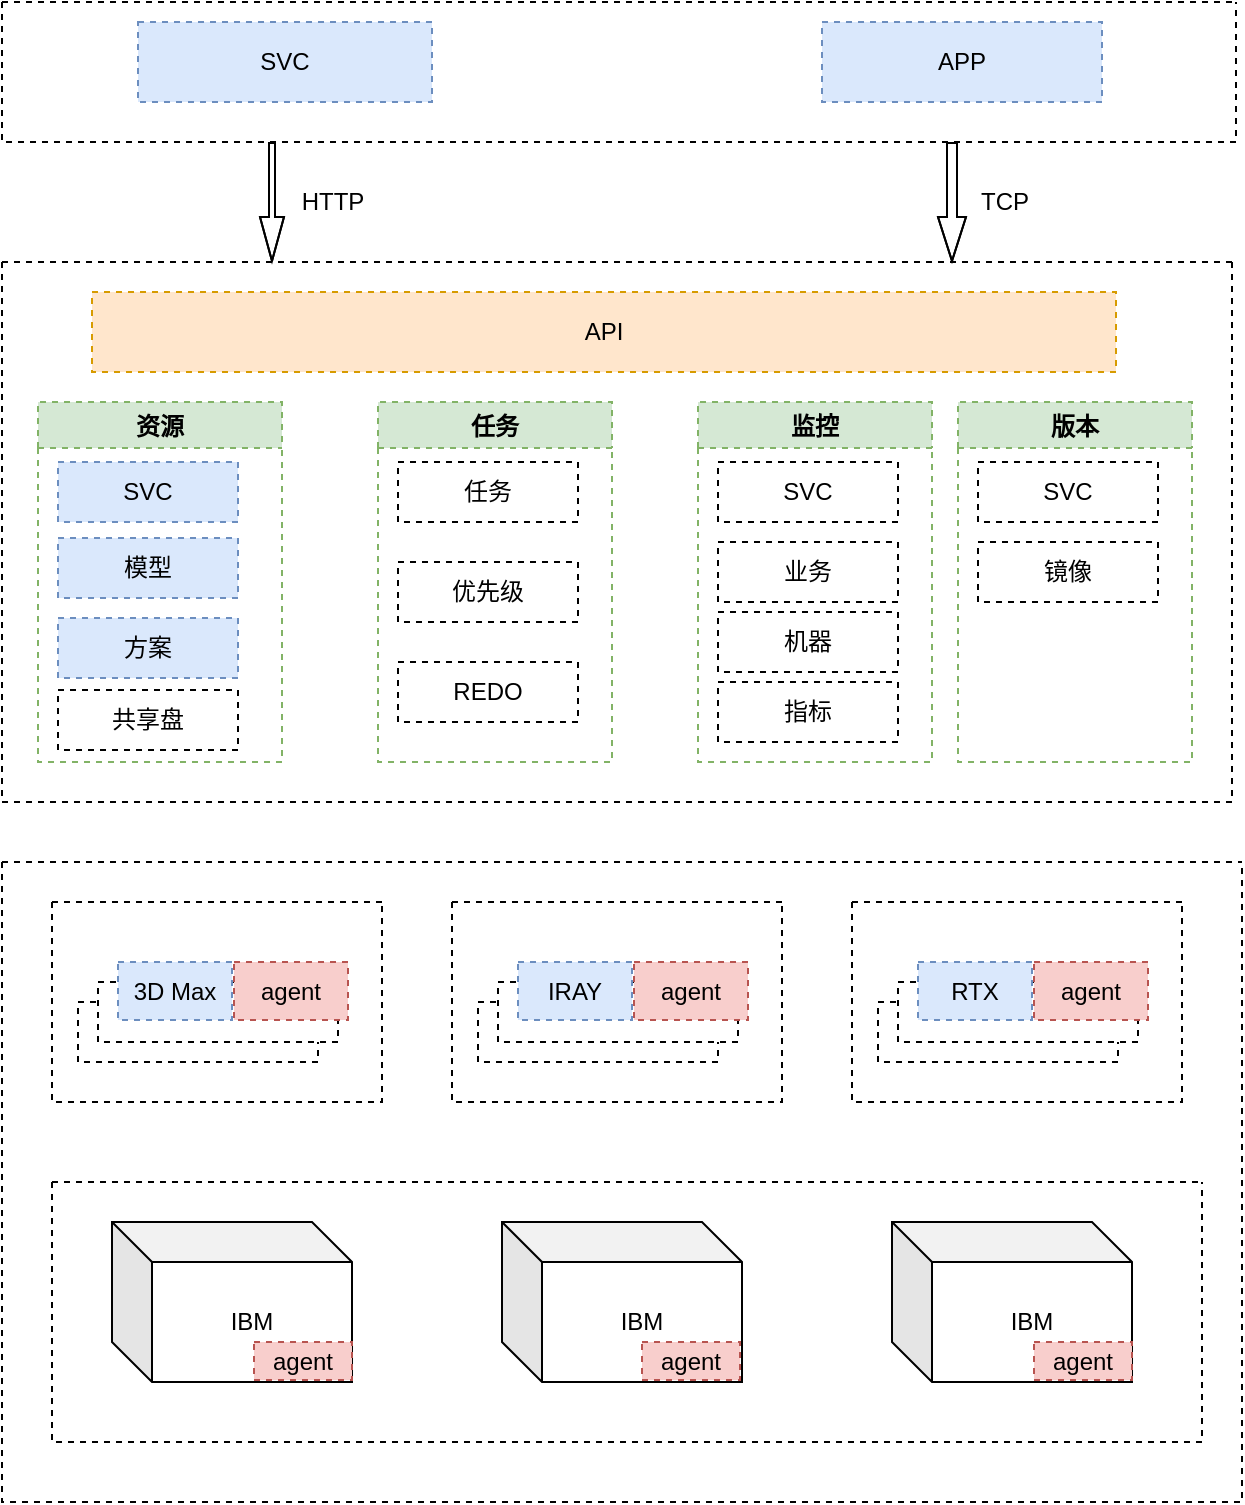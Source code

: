 <mxfile version="16.6.1" type="github">
  <diagram id="BK4z0_IA1mldwes4Jv54" name="Page-1">
    <mxGraphModel dx="1426" dy="769" grid="1" gridSize="10" guides="1" tooltips="1" connect="1" arrows="1" fold="1" page="1" pageScale="1" pageWidth="850" pageHeight="1100" math="0" shadow="0">
      <root>
        <mxCell id="0" />
        <mxCell id="1" parent="0" />
        <mxCell id="-SnZ731ViB_-0mU_OlMq-2" value="IBM" style="shape=cube;whiteSpace=wrap;html=1;boundedLbl=1;backgroundOutline=1;darkOpacity=0.05;darkOpacity2=0.1;" parent="1" vertex="1">
          <mxGeometry x="190" y="610" width="120" height="80" as="geometry" />
        </mxCell>
        <mxCell id="-SnZ731ViB_-0mU_OlMq-3" value="IBM" style="shape=cube;whiteSpace=wrap;html=1;boundedLbl=1;backgroundOutline=1;darkOpacity=0.05;darkOpacity2=0.1;" parent="1" vertex="1">
          <mxGeometry x="385" y="610" width="120" height="80" as="geometry" />
        </mxCell>
        <mxCell id="-SnZ731ViB_-0mU_OlMq-4" value="IBM" style="shape=cube;whiteSpace=wrap;html=1;boundedLbl=1;backgroundOutline=1;darkOpacity=0.05;darkOpacity2=0.1;" parent="1" vertex="1">
          <mxGeometry x="580" y="610" width="120" height="80" as="geometry" />
        </mxCell>
        <mxCell id="AgTSEnusUw7WsUI41jvv-1" value="" style="swimlane;startSize=0;dashed=1;" vertex="1" parent="1">
          <mxGeometry x="135" y="430" width="620" height="320" as="geometry" />
        </mxCell>
        <mxCell id="AgTSEnusUw7WsUI41jvv-3" value="" style="swimlane;startSize=0;dashed=1;" vertex="1" parent="AgTSEnusUw7WsUI41jvv-1">
          <mxGeometry x="25" y="160" width="575" height="130" as="geometry" />
        </mxCell>
        <mxCell id="AgTSEnusUw7WsUI41jvv-7" value="" style="swimlane;startSize=0;dashed=1;" vertex="1" parent="AgTSEnusUw7WsUI41jvv-1">
          <mxGeometry x="25" y="20" width="165" height="100" as="geometry" />
        </mxCell>
        <mxCell id="AgTSEnusUw7WsUI41jvv-8" value="" style="rounded=0;whiteSpace=wrap;html=1;dashed=1;" vertex="1" parent="AgTSEnusUw7WsUI41jvv-7">
          <mxGeometry x="13" y="50" width="120" height="30" as="geometry" />
        </mxCell>
        <mxCell id="AgTSEnusUw7WsUI41jvv-9" value="" style="rounded=0;whiteSpace=wrap;html=1;dashed=1;" vertex="1" parent="1">
          <mxGeometry x="183" y="490" width="120" height="30" as="geometry" />
        </mxCell>
        <mxCell id="AgTSEnusUw7WsUI41jvv-10" value="3D Max" style="rounded=0;whiteSpace=wrap;html=1;dashed=1;fillColor=#dae8fc;strokeColor=#6c8ebf;" vertex="1" parent="1">
          <mxGeometry x="193" y="480" width="57" height="29" as="geometry" />
        </mxCell>
        <mxCell id="AgTSEnusUw7WsUI41jvv-11" value="" style="swimlane;startSize=0;dashed=1;" vertex="1" parent="1">
          <mxGeometry x="360" y="450" width="165" height="100" as="geometry" />
        </mxCell>
        <mxCell id="AgTSEnusUw7WsUI41jvv-12" value="" style="rounded=0;whiteSpace=wrap;html=1;dashed=1;" vertex="1" parent="AgTSEnusUw7WsUI41jvv-11">
          <mxGeometry x="13" y="50" width="120" height="30" as="geometry" />
        </mxCell>
        <mxCell id="AgTSEnusUw7WsUI41jvv-13" value="" style="rounded=0;whiteSpace=wrap;html=1;dashed=1;" vertex="1" parent="1">
          <mxGeometry x="383" y="490" width="120" height="30" as="geometry" />
        </mxCell>
        <mxCell id="AgTSEnusUw7WsUI41jvv-15" value="" style="swimlane;startSize=0;dashed=1;" vertex="1" parent="1">
          <mxGeometry x="560" y="450" width="165" height="100" as="geometry" />
        </mxCell>
        <mxCell id="AgTSEnusUw7WsUI41jvv-16" value="" style="rounded=0;whiteSpace=wrap;html=1;dashed=1;" vertex="1" parent="AgTSEnusUw7WsUI41jvv-15">
          <mxGeometry x="13" y="50" width="120" height="30" as="geometry" />
        </mxCell>
        <mxCell id="AgTSEnusUw7WsUI41jvv-17" value="" style="rounded=0;whiteSpace=wrap;html=1;dashed=1;" vertex="1" parent="1">
          <mxGeometry x="583" y="490" width="120" height="30" as="geometry" />
        </mxCell>
        <mxCell id="AgTSEnusUw7WsUI41jvv-19" value="" style="swimlane;startSize=0;dashed=1;" vertex="1" parent="1">
          <mxGeometry x="135" y="130" width="615" height="270" as="geometry" />
        </mxCell>
        <mxCell id="AgTSEnusUw7WsUI41jvv-20" value="资源" style="swimlane;dashed=1;fillColor=#d5e8d4;strokeColor=#82b366;" vertex="1" parent="AgTSEnusUw7WsUI41jvv-19">
          <mxGeometry x="18" y="70" width="122" height="180" as="geometry" />
        </mxCell>
        <mxCell id="AgTSEnusUw7WsUI41jvv-21" value="SVC" style="rounded=0;whiteSpace=wrap;html=1;dashed=1;fillColor=#dae8fc;strokeColor=#6c8ebf;" vertex="1" parent="AgTSEnusUw7WsUI41jvv-20">
          <mxGeometry x="10" y="30" width="90" height="30" as="geometry" />
        </mxCell>
        <mxCell id="AgTSEnusUw7WsUI41jvv-58" value="API" style="rounded=0;whiteSpace=wrap;html=1;dashed=1;fillColor=#ffe6cc;strokeColor=#d79b00;" vertex="1" parent="AgTSEnusUw7WsUI41jvv-19">
          <mxGeometry x="45" y="15" width="512" height="40" as="geometry" />
        </mxCell>
        <mxCell id="AgTSEnusUw7WsUI41jvv-22" value="模型" style="rounded=0;whiteSpace=wrap;html=1;dashed=1;fillColor=#dae8fc;strokeColor=#6c8ebf;" vertex="1" parent="1">
          <mxGeometry x="163" y="268" width="90" height="30" as="geometry" />
        </mxCell>
        <mxCell id="AgTSEnusUw7WsUI41jvv-23" value="方案" style="rounded=0;whiteSpace=wrap;html=1;dashed=1;fillColor=#dae8fc;strokeColor=#6c8ebf;" vertex="1" parent="1">
          <mxGeometry x="163" y="308" width="90" height="30" as="geometry" />
        </mxCell>
        <mxCell id="AgTSEnusUw7WsUI41jvv-24" value="任务" style="swimlane;dashed=1;fillColor=#d5e8d4;strokeColor=#82b366;" vertex="1" parent="1">
          <mxGeometry x="323" y="200" width="117" height="180" as="geometry" />
        </mxCell>
        <mxCell id="AgTSEnusUw7WsUI41jvv-25" value="任务" style="rounded=0;whiteSpace=wrap;html=1;dashed=1;" vertex="1" parent="AgTSEnusUw7WsUI41jvv-24">
          <mxGeometry x="10" y="30" width="90" height="30" as="geometry" />
        </mxCell>
        <mxCell id="AgTSEnusUw7WsUI41jvv-26" value="优先级" style="rounded=0;whiteSpace=wrap;html=1;dashed=1;" vertex="1" parent="1">
          <mxGeometry x="333" y="280" width="90" height="30" as="geometry" />
        </mxCell>
        <mxCell id="AgTSEnusUw7WsUI41jvv-27" value="REDO" style="rounded=0;whiteSpace=wrap;html=1;dashed=1;" vertex="1" parent="1">
          <mxGeometry x="333" y="330" width="90" height="30" as="geometry" />
        </mxCell>
        <mxCell id="AgTSEnusUw7WsUI41jvv-28" value="监控" style="swimlane;dashed=1;fillColor=#d5e8d4;strokeColor=#82b366;" vertex="1" parent="1">
          <mxGeometry x="483" y="200" width="117" height="180" as="geometry" />
        </mxCell>
        <mxCell id="AgTSEnusUw7WsUI41jvv-29" value="SVC" style="rounded=0;whiteSpace=wrap;html=1;dashed=1;" vertex="1" parent="AgTSEnusUw7WsUI41jvv-28">
          <mxGeometry x="10" y="30" width="90" height="30" as="geometry" />
        </mxCell>
        <mxCell id="AgTSEnusUw7WsUI41jvv-30" value="业务" style="rounded=0;whiteSpace=wrap;html=1;dashed=1;" vertex="1" parent="1">
          <mxGeometry x="493" y="270" width="90" height="30" as="geometry" />
        </mxCell>
        <mxCell id="AgTSEnusUw7WsUI41jvv-31" value="机器" style="rounded=0;whiteSpace=wrap;html=1;dashed=1;" vertex="1" parent="1">
          <mxGeometry x="493" y="305" width="90" height="30" as="geometry" />
        </mxCell>
        <mxCell id="AgTSEnusUw7WsUI41jvv-32" value="指标" style="rounded=0;whiteSpace=wrap;html=1;dashed=1;" vertex="1" parent="1">
          <mxGeometry x="493" y="340" width="90" height="30" as="geometry" />
        </mxCell>
        <mxCell id="AgTSEnusUw7WsUI41jvv-33" value="共享盘" style="rounded=0;whiteSpace=wrap;html=1;dashed=1;" vertex="1" parent="1">
          <mxGeometry x="163" y="344" width="90" height="30" as="geometry" />
        </mxCell>
        <mxCell id="AgTSEnusUw7WsUI41jvv-36" value="agent" style="rounded=0;whiteSpace=wrap;html=1;dashed=1;fillColor=#f8cecc;strokeColor=#b85450;" vertex="1" parent="1">
          <mxGeometry x="251" y="480" width="57" height="29" as="geometry" />
        </mxCell>
        <mxCell id="AgTSEnusUw7WsUI41jvv-37" value="IRAY" style="rounded=0;whiteSpace=wrap;html=1;dashed=1;fillColor=#dae8fc;strokeColor=#6c8ebf;" vertex="1" parent="1">
          <mxGeometry x="393" y="480" width="57" height="29" as="geometry" />
        </mxCell>
        <mxCell id="AgTSEnusUw7WsUI41jvv-38" value="agent" style="rounded=0;whiteSpace=wrap;html=1;dashed=1;fillColor=#f8cecc;strokeColor=#b85450;" vertex="1" parent="1">
          <mxGeometry x="451" y="480" width="57" height="29" as="geometry" />
        </mxCell>
        <mxCell id="AgTSEnusUw7WsUI41jvv-39" value="RTX" style="rounded=0;whiteSpace=wrap;html=1;dashed=1;fillColor=#dae8fc;strokeColor=#6c8ebf;" vertex="1" parent="1">
          <mxGeometry x="593" y="480" width="57" height="29" as="geometry" />
        </mxCell>
        <mxCell id="AgTSEnusUw7WsUI41jvv-40" value="agent" style="rounded=0;whiteSpace=wrap;html=1;dashed=1;fillColor=#f8cecc;strokeColor=#b85450;" vertex="1" parent="1">
          <mxGeometry x="651" y="480" width="57" height="29" as="geometry" />
        </mxCell>
        <mxCell id="AgTSEnusUw7WsUI41jvv-41" value="agent" style="rounded=0;whiteSpace=wrap;html=1;dashed=1;fillColor=#f8cecc;strokeColor=#b85450;" vertex="1" parent="1">
          <mxGeometry x="261" y="670" width="49" height="19" as="geometry" />
        </mxCell>
        <mxCell id="AgTSEnusUw7WsUI41jvv-43" value="agent" style="rounded=0;whiteSpace=wrap;html=1;dashed=1;fillColor=#f8cecc;strokeColor=#b85450;" vertex="1" parent="1">
          <mxGeometry x="455" y="670" width="49" height="19" as="geometry" />
        </mxCell>
        <mxCell id="AgTSEnusUw7WsUI41jvv-44" value="agent" style="rounded=0;whiteSpace=wrap;html=1;dashed=1;fillColor=#f8cecc;strokeColor=#b85450;" vertex="1" parent="1">
          <mxGeometry x="651" y="670" width="49" height="19" as="geometry" />
        </mxCell>
        <mxCell id="AgTSEnusUw7WsUI41jvv-46" value="版本" style="swimlane;dashed=1;fillColor=#d5e8d4;strokeColor=#82b366;" vertex="1" parent="1">
          <mxGeometry x="613" y="200" width="117" height="180" as="geometry" />
        </mxCell>
        <mxCell id="AgTSEnusUw7WsUI41jvv-47" value="SVC" style="rounded=0;whiteSpace=wrap;html=1;dashed=1;" vertex="1" parent="AgTSEnusUw7WsUI41jvv-46">
          <mxGeometry x="10" y="30" width="90" height="30" as="geometry" />
        </mxCell>
        <mxCell id="AgTSEnusUw7WsUI41jvv-48" value="镜像" style="rounded=0;whiteSpace=wrap;html=1;dashed=1;" vertex="1" parent="1">
          <mxGeometry x="623" y="270" width="90" height="30" as="geometry" />
        </mxCell>
        <mxCell id="AgTSEnusUw7WsUI41jvv-51" value="" style="swimlane;startSize=0;dashed=1;" vertex="1" parent="1">
          <mxGeometry x="135" width="617" height="70" as="geometry" />
        </mxCell>
        <mxCell id="AgTSEnusUw7WsUI41jvv-53" value="APP" style="rounded=0;whiteSpace=wrap;html=1;dashed=1;fillColor=#dae8fc;strokeColor=#6c8ebf;" vertex="1" parent="AgTSEnusUw7WsUI41jvv-51">
          <mxGeometry x="410" y="10" width="140" height="40" as="geometry" />
        </mxCell>
        <mxCell id="AgTSEnusUw7WsUI41jvv-52" value="SVC" style="rounded=0;whiteSpace=wrap;html=1;dashed=1;fillColor=#dae8fc;strokeColor=#6c8ebf;" vertex="1" parent="1">
          <mxGeometry x="203" y="10" width="147" height="40" as="geometry" />
        </mxCell>
        <mxCell id="AgTSEnusUw7WsUI41jvv-54" value="" style="shape=flexArrow;endArrow=classic;html=1;rounded=0;endWidth=8;endSize=7;width=3;" edge="1" parent="1">
          <mxGeometry width="50" height="50" relative="1" as="geometry">
            <mxPoint x="270" y="70" as="sourcePoint" />
            <mxPoint x="270" y="130" as="targetPoint" />
            <Array as="points">
              <mxPoint x="270" y="100" />
            </Array>
          </mxGeometry>
        </mxCell>
        <mxCell id="AgTSEnusUw7WsUI41jvv-55" value="HTTP" style="text;html=1;align=center;verticalAlign=middle;resizable=0;points=[];autosize=1;strokeColor=none;fillColor=none;" vertex="1" parent="1">
          <mxGeometry x="275" y="90" width="50" height="20" as="geometry" />
        </mxCell>
        <mxCell id="AgTSEnusUw7WsUI41jvv-56" value="" style="shape=flexArrow;endArrow=classic;html=1;rounded=0;endWidth=8;endSize=7;width=5;" edge="1" parent="1">
          <mxGeometry width="50" height="50" relative="1" as="geometry">
            <mxPoint x="610" y="70" as="sourcePoint" />
            <mxPoint x="610" y="130" as="targetPoint" />
            <Array as="points">
              <mxPoint x="610" y="100" />
            </Array>
          </mxGeometry>
        </mxCell>
        <mxCell id="AgTSEnusUw7WsUI41jvv-57" value="TCP" style="text;html=1;align=center;verticalAlign=middle;resizable=0;points=[];autosize=1;strokeColor=none;fillColor=none;" vertex="1" parent="1">
          <mxGeometry x="616" y="90" width="40" height="20" as="geometry" />
        </mxCell>
      </root>
    </mxGraphModel>
  </diagram>
</mxfile>
